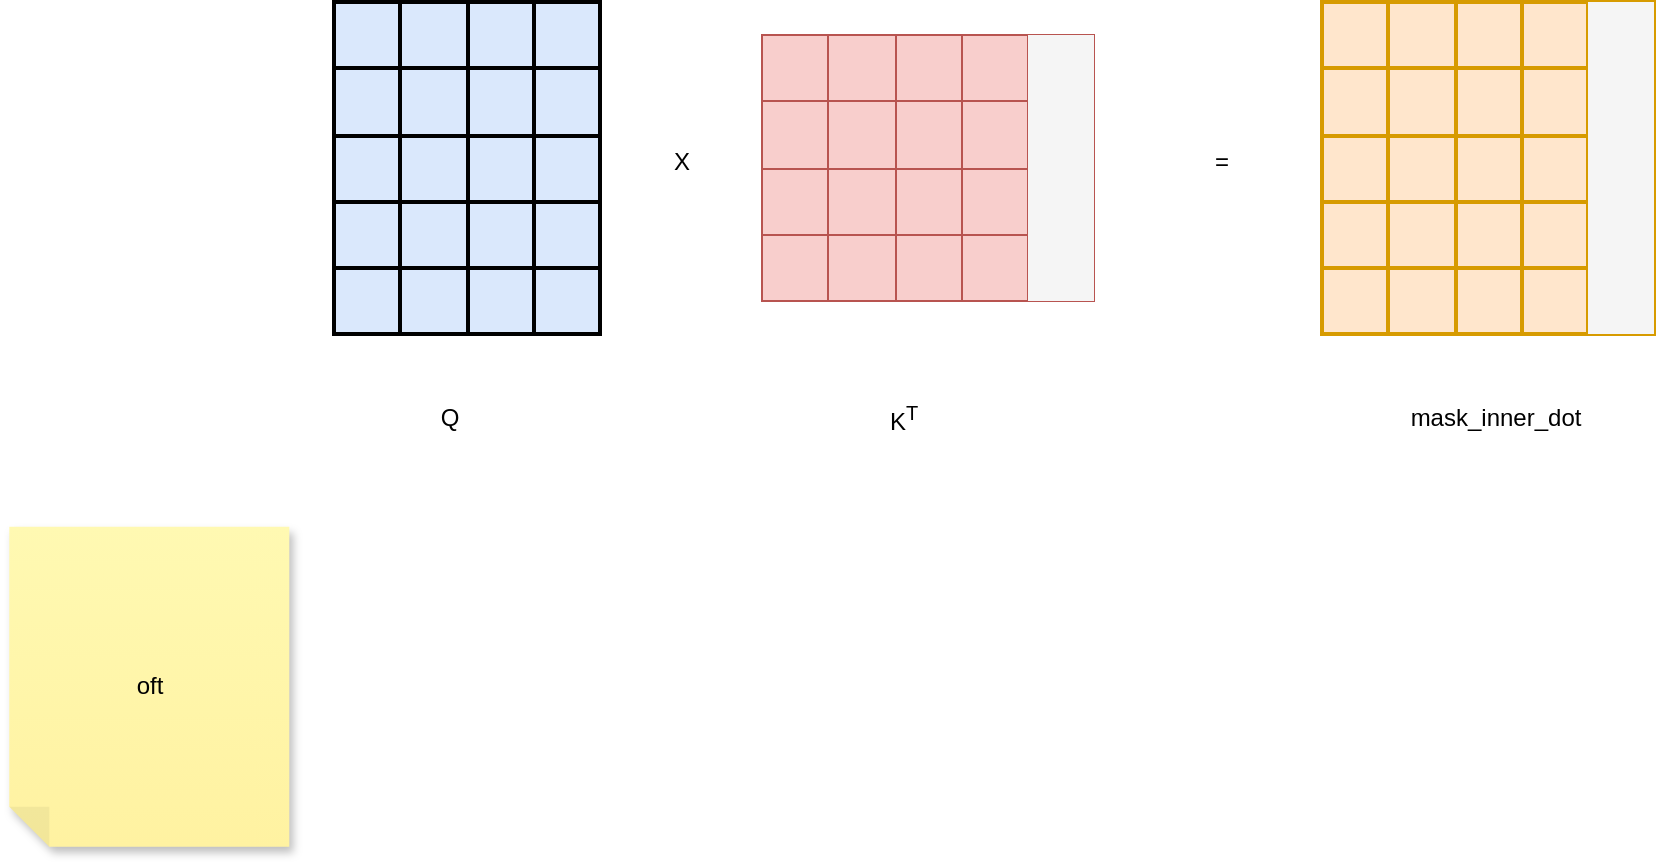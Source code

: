 <mxfile version="23.1.6" type="github">
  <diagram name="第 1 页" id="KMRZ_U3V0ZVzUCS_51-I">
    <mxGraphModel dx="2668" dy="982" grid="0" gridSize="10" guides="1" tooltips="1" connect="1" arrows="1" fold="1" page="1" pageScale="1" pageWidth="827" pageHeight="1169" math="0" shadow="0">
      <root>
        <mxCell id="0" />
        <mxCell id="1" parent="0" />
        <mxCell id="-1AFZvQ3plBPR8jZhCxo-1" value="" style="shape=table;startSize=0;container=1;collapsible=0;childLayout=tableLayout;fontSize=16;strokeWidth=2;fillColor=#dae8fc;strokeColor=#000000;" vertex="1" parent="1">
          <mxGeometry x="70" y="490" width="133" height="166" as="geometry" />
        </mxCell>
        <mxCell id="-1AFZvQ3plBPR8jZhCxo-2" value="" style="shape=tableRow;horizontal=0;startSize=0;swimlaneHead=0;swimlaneBody=0;strokeColor=inherit;top=0;left=0;bottom=0;right=0;collapsible=0;dropTarget=0;fillColor=none;points=[[0,0.5],[1,0.5]];portConstraint=eastwest;fontSize=16;" vertex="1" parent="-1AFZvQ3plBPR8jZhCxo-1">
          <mxGeometry width="133" height="33" as="geometry" />
        </mxCell>
        <mxCell id="-1AFZvQ3plBPR8jZhCxo-3" value="" style="shape=partialRectangle;html=1;whiteSpace=wrap;connectable=0;strokeColor=inherit;overflow=hidden;fillColor=none;top=0;left=0;bottom=0;right=0;pointerEvents=1;fontSize=16;" vertex="1" parent="-1AFZvQ3plBPR8jZhCxo-2">
          <mxGeometry width="33" height="33" as="geometry">
            <mxRectangle width="33" height="33" as="alternateBounds" />
          </mxGeometry>
        </mxCell>
        <mxCell id="-1AFZvQ3plBPR8jZhCxo-4" value="" style="shape=partialRectangle;html=1;whiteSpace=wrap;connectable=0;strokeColor=inherit;overflow=hidden;fillColor=none;top=0;left=0;bottom=0;right=0;pointerEvents=1;fontSize=16;" vertex="1" parent="-1AFZvQ3plBPR8jZhCxo-2">
          <mxGeometry x="33" width="34" height="33" as="geometry">
            <mxRectangle width="34" height="33" as="alternateBounds" />
          </mxGeometry>
        </mxCell>
        <mxCell id="-1AFZvQ3plBPR8jZhCxo-5" value="" style="shape=partialRectangle;html=1;whiteSpace=wrap;connectable=0;strokeColor=inherit;overflow=hidden;fillColor=none;top=0;left=0;bottom=0;right=0;pointerEvents=1;fontSize=16;" vertex="1" parent="-1AFZvQ3plBPR8jZhCxo-2">
          <mxGeometry x="67" width="33" height="33" as="geometry">
            <mxRectangle width="33" height="33" as="alternateBounds" />
          </mxGeometry>
        </mxCell>
        <mxCell id="-1AFZvQ3plBPR8jZhCxo-14" style="shape=partialRectangle;html=1;whiteSpace=wrap;connectable=0;strokeColor=inherit;overflow=hidden;fillColor=none;top=0;left=0;bottom=0;right=0;pointerEvents=1;fontSize=16;" vertex="1" parent="-1AFZvQ3plBPR8jZhCxo-2">
          <mxGeometry x="100" width="33" height="33" as="geometry">
            <mxRectangle width="33" height="33" as="alternateBounds" />
          </mxGeometry>
        </mxCell>
        <mxCell id="-1AFZvQ3plBPR8jZhCxo-6" value="" style="shape=tableRow;horizontal=0;startSize=0;swimlaneHead=0;swimlaneBody=0;strokeColor=inherit;top=0;left=0;bottom=0;right=0;collapsible=0;dropTarget=0;fillColor=none;points=[[0,0.5],[1,0.5]];portConstraint=eastwest;fontSize=16;" vertex="1" parent="-1AFZvQ3plBPR8jZhCxo-1">
          <mxGeometry y="33" width="133" height="34" as="geometry" />
        </mxCell>
        <mxCell id="-1AFZvQ3plBPR8jZhCxo-7" value="" style="shape=partialRectangle;html=1;whiteSpace=wrap;connectable=0;strokeColor=inherit;overflow=hidden;fillColor=none;top=0;left=0;bottom=0;right=0;pointerEvents=1;fontSize=16;" vertex="1" parent="-1AFZvQ3plBPR8jZhCxo-6">
          <mxGeometry width="33" height="34" as="geometry">
            <mxRectangle width="33" height="34" as="alternateBounds" />
          </mxGeometry>
        </mxCell>
        <mxCell id="-1AFZvQ3plBPR8jZhCxo-8" value="" style="shape=partialRectangle;html=1;whiteSpace=wrap;connectable=0;strokeColor=inherit;overflow=hidden;fillColor=none;top=0;left=0;bottom=0;right=0;pointerEvents=1;fontSize=16;" vertex="1" parent="-1AFZvQ3plBPR8jZhCxo-6">
          <mxGeometry x="33" width="34" height="34" as="geometry">
            <mxRectangle width="34" height="34" as="alternateBounds" />
          </mxGeometry>
        </mxCell>
        <mxCell id="-1AFZvQ3plBPR8jZhCxo-9" value="" style="shape=partialRectangle;html=1;whiteSpace=wrap;connectable=0;strokeColor=inherit;overflow=hidden;fillColor=none;top=0;left=0;bottom=0;right=0;pointerEvents=1;fontSize=16;" vertex="1" parent="-1AFZvQ3plBPR8jZhCxo-6">
          <mxGeometry x="67" width="33" height="34" as="geometry">
            <mxRectangle width="33" height="34" as="alternateBounds" />
          </mxGeometry>
        </mxCell>
        <mxCell id="-1AFZvQ3plBPR8jZhCxo-15" style="shape=partialRectangle;html=1;whiteSpace=wrap;connectable=0;strokeColor=inherit;overflow=hidden;fillColor=none;top=0;left=0;bottom=0;right=0;pointerEvents=1;fontSize=16;" vertex="1" parent="-1AFZvQ3plBPR8jZhCxo-6">
          <mxGeometry x="100" width="33" height="34" as="geometry">
            <mxRectangle width="33" height="34" as="alternateBounds" />
          </mxGeometry>
        </mxCell>
        <mxCell id="-1AFZvQ3plBPR8jZhCxo-10" value="" style="shape=tableRow;horizontal=0;startSize=0;swimlaneHead=0;swimlaneBody=0;strokeColor=inherit;top=0;left=0;bottom=0;right=0;collapsible=0;dropTarget=0;fillColor=none;points=[[0,0.5],[1,0.5]];portConstraint=eastwest;fontSize=16;" vertex="1" parent="-1AFZvQ3plBPR8jZhCxo-1">
          <mxGeometry y="67" width="133" height="33" as="geometry" />
        </mxCell>
        <mxCell id="-1AFZvQ3plBPR8jZhCxo-11" value="" style="shape=partialRectangle;html=1;whiteSpace=wrap;connectable=0;strokeColor=inherit;overflow=hidden;fillColor=none;top=0;left=0;bottom=0;right=0;pointerEvents=1;fontSize=16;" vertex="1" parent="-1AFZvQ3plBPR8jZhCxo-10">
          <mxGeometry width="33" height="33" as="geometry">
            <mxRectangle width="33" height="33" as="alternateBounds" />
          </mxGeometry>
        </mxCell>
        <mxCell id="-1AFZvQ3plBPR8jZhCxo-12" value="" style="shape=partialRectangle;html=1;whiteSpace=wrap;connectable=0;strokeColor=inherit;overflow=hidden;fillColor=none;top=0;left=0;bottom=0;right=0;pointerEvents=1;fontSize=16;" vertex="1" parent="-1AFZvQ3plBPR8jZhCxo-10">
          <mxGeometry x="33" width="34" height="33" as="geometry">
            <mxRectangle width="34" height="33" as="alternateBounds" />
          </mxGeometry>
        </mxCell>
        <mxCell id="-1AFZvQ3plBPR8jZhCxo-13" value="" style="shape=partialRectangle;html=1;whiteSpace=wrap;connectable=0;strokeColor=inherit;overflow=hidden;fillColor=none;top=0;left=0;bottom=0;right=0;pointerEvents=1;fontSize=16;" vertex="1" parent="-1AFZvQ3plBPR8jZhCxo-10">
          <mxGeometry x="67" width="33" height="33" as="geometry">
            <mxRectangle width="33" height="33" as="alternateBounds" />
          </mxGeometry>
        </mxCell>
        <mxCell id="-1AFZvQ3plBPR8jZhCxo-16" style="shape=partialRectangle;html=1;whiteSpace=wrap;connectable=0;strokeColor=inherit;overflow=hidden;fillColor=none;top=0;left=0;bottom=0;right=0;pointerEvents=1;fontSize=16;" vertex="1" parent="-1AFZvQ3plBPR8jZhCxo-10">
          <mxGeometry x="100" width="33" height="33" as="geometry">
            <mxRectangle width="33" height="33" as="alternateBounds" />
          </mxGeometry>
        </mxCell>
        <mxCell id="-1AFZvQ3plBPR8jZhCxo-17" style="shape=tableRow;horizontal=0;startSize=0;swimlaneHead=0;swimlaneBody=0;strokeColor=inherit;top=0;left=0;bottom=0;right=0;collapsible=0;dropTarget=0;fillColor=none;points=[[0,0.5],[1,0.5]];portConstraint=eastwest;fontSize=16;" vertex="1" parent="-1AFZvQ3plBPR8jZhCxo-1">
          <mxGeometry y="100" width="133" height="33" as="geometry" />
        </mxCell>
        <mxCell id="-1AFZvQ3plBPR8jZhCxo-18" style="shape=partialRectangle;html=1;whiteSpace=wrap;connectable=0;strokeColor=inherit;overflow=hidden;fillColor=none;top=0;left=0;bottom=0;right=0;pointerEvents=1;fontSize=16;" vertex="1" parent="-1AFZvQ3plBPR8jZhCxo-17">
          <mxGeometry width="33" height="33" as="geometry">
            <mxRectangle width="33" height="33" as="alternateBounds" />
          </mxGeometry>
        </mxCell>
        <mxCell id="-1AFZvQ3plBPR8jZhCxo-19" style="shape=partialRectangle;html=1;whiteSpace=wrap;connectable=0;strokeColor=inherit;overflow=hidden;fillColor=none;top=0;left=0;bottom=0;right=0;pointerEvents=1;fontSize=16;" vertex="1" parent="-1AFZvQ3plBPR8jZhCxo-17">
          <mxGeometry x="33" width="34" height="33" as="geometry">
            <mxRectangle width="34" height="33" as="alternateBounds" />
          </mxGeometry>
        </mxCell>
        <mxCell id="-1AFZvQ3plBPR8jZhCxo-20" style="shape=partialRectangle;html=1;whiteSpace=wrap;connectable=0;strokeColor=inherit;overflow=hidden;fillColor=none;top=0;left=0;bottom=0;right=0;pointerEvents=1;fontSize=16;" vertex="1" parent="-1AFZvQ3plBPR8jZhCxo-17">
          <mxGeometry x="67" width="33" height="33" as="geometry">
            <mxRectangle width="33" height="33" as="alternateBounds" />
          </mxGeometry>
        </mxCell>
        <mxCell id="-1AFZvQ3plBPR8jZhCxo-21" style="shape=partialRectangle;html=1;whiteSpace=wrap;connectable=0;strokeColor=inherit;overflow=hidden;fillColor=none;top=0;left=0;bottom=0;right=0;pointerEvents=1;fontSize=16;" vertex="1" parent="-1AFZvQ3plBPR8jZhCxo-17">
          <mxGeometry x="100" width="33" height="33" as="geometry">
            <mxRectangle width="33" height="33" as="alternateBounds" />
          </mxGeometry>
        </mxCell>
        <mxCell id="-1AFZvQ3plBPR8jZhCxo-98" style="shape=tableRow;horizontal=0;startSize=0;swimlaneHead=0;swimlaneBody=0;strokeColor=inherit;top=0;left=0;bottom=0;right=0;collapsible=0;dropTarget=0;fillColor=none;points=[[0,0.5],[1,0.5]];portConstraint=eastwest;fontSize=16;" vertex="1" parent="-1AFZvQ3plBPR8jZhCxo-1">
          <mxGeometry y="133" width="133" height="33" as="geometry" />
        </mxCell>
        <mxCell id="-1AFZvQ3plBPR8jZhCxo-99" style="shape=partialRectangle;html=1;whiteSpace=wrap;connectable=0;strokeColor=inherit;overflow=hidden;fillColor=none;top=0;left=0;bottom=0;right=0;pointerEvents=1;fontSize=16;" vertex="1" parent="-1AFZvQ3plBPR8jZhCxo-98">
          <mxGeometry width="33" height="33" as="geometry">
            <mxRectangle width="33" height="33" as="alternateBounds" />
          </mxGeometry>
        </mxCell>
        <mxCell id="-1AFZvQ3plBPR8jZhCxo-100" style="shape=partialRectangle;html=1;whiteSpace=wrap;connectable=0;strokeColor=inherit;overflow=hidden;fillColor=none;top=0;left=0;bottom=0;right=0;pointerEvents=1;fontSize=16;" vertex="1" parent="-1AFZvQ3plBPR8jZhCxo-98">
          <mxGeometry x="33" width="34" height="33" as="geometry">
            <mxRectangle width="34" height="33" as="alternateBounds" />
          </mxGeometry>
        </mxCell>
        <mxCell id="-1AFZvQ3plBPR8jZhCxo-101" style="shape=partialRectangle;html=1;whiteSpace=wrap;connectable=0;strokeColor=inherit;overflow=hidden;fillColor=none;top=0;left=0;bottom=0;right=0;pointerEvents=1;fontSize=16;" vertex="1" parent="-1AFZvQ3plBPR8jZhCxo-98">
          <mxGeometry x="67" width="33" height="33" as="geometry">
            <mxRectangle width="33" height="33" as="alternateBounds" />
          </mxGeometry>
        </mxCell>
        <mxCell id="-1AFZvQ3plBPR8jZhCxo-102" style="shape=partialRectangle;html=1;whiteSpace=wrap;connectable=0;strokeColor=inherit;overflow=hidden;fillColor=none;top=0;left=0;bottom=0;right=0;pointerEvents=1;fontSize=16;" vertex="1" parent="-1AFZvQ3plBPR8jZhCxo-98">
          <mxGeometry x="100" width="33" height="33" as="geometry">
            <mxRectangle width="33" height="33" as="alternateBounds" />
          </mxGeometry>
        </mxCell>
        <mxCell id="-1AFZvQ3plBPR8jZhCxo-27" value="" style="shape=table;startSize=0;container=1;collapsible=0;childLayout=tableLayout;fontSize=16;fillColor=#f8cecc;strokeColor=#b85450;" vertex="1" parent="1">
          <mxGeometry x="284" y="506.5" width="166" height="133" as="geometry" />
        </mxCell>
        <mxCell id="-1AFZvQ3plBPR8jZhCxo-28" value="" style="shape=tableRow;horizontal=0;startSize=0;swimlaneHead=0;swimlaneBody=0;strokeColor=inherit;top=0;left=0;bottom=0;right=0;collapsible=0;dropTarget=0;fillColor=none;points=[[0,0.5],[1,0.5]];portConstraint=eastwest;fontSize=16;" vertex="1" parent="-1AFZvQ3plBPR8jZhCxo-27">
          <mxGeometry width="166" height="33" as="geometry" />
        </mxCell>
        <mxCell id="-1AFZvQ3plBPR8jZhCxo-29" value="" style="shape=partialRectangle;html=1;whiteSpace=wrap;connectable=0;strokeColor=inherit;overflow=hidden;fillColor=none;top=0;left=0;bottom=0;right=0;pointerEvents=1;fontSize=16;" vertex="1" parent="-1AFZvQ3plBPR8jZhCxo-28">
          <mxGeometry width="33" height="33" as="geometry">
            <mxRectangle width="33" height="33" as="alternateBounds" />
          </mxGeometry>
        </mxCell>
        <mxCell id="-1AFZvQ3plBPR8jZhCxo-30" value="" style="shape=partialRectangle;html=1;whiteSpace=wrap;connectable=0;strokeColor=inherit;overflow=hidden;fillColor=none;top=0;left=0;bottom=0;right=0;pointerEvents=1;fontSize=16;" vertex="1" parent="-1AFZvQ3plBPR8jZhCxo-28">
          <mxGeometry x="33" width="34" height="33" as="geometry">
            <mxRectangle width="34" height="33" as="alternateBounds" />
          </mxGeometry>
        </mxCell>
        <mxCell id="-1AFZvQ3plBPR8jZhCxo-31" value="" style="shape=partialRectangle;html=1;whiteSpace=wrap;connectable=0;strokeColor=inherit;overflow=hidden;fillColor=none;top=0;left=0;bottom=0;right=0;pointerEvents=1;fontSize=16;" vertex="1" parent="-1AFZvQ3plBPR8jZhCxo-28">
          <mxGeometry x="67" width="33" height="33" as="geometry">
            <mxRectangle width="33" height="33" as="alternateBounds" />
          </mxGeometry>
        </mxCell>
        <mxCell id="-1AFZvQ3plBPR8jZhCxo-44" style="shape=partialRectangle;html=1;whiteSpace=wrap;connectable=0;strokeColor=inherit;overflow=hidden;fillColor=none;top=0;left=0;bottom=0;right=0;pointerEvents=1;fontSize=16;" vertex="1" parent="-1AFZvQ3plBPR8jZhCxo-28">
          <mxGeometry x="100" width="33" height="33" as="geometry">
            <mxRectangle width="33" height="33" as="alternateBounds" />
          </mxGeometry>
        </mxCell>
        <mxCell id="-1AFZvQ3plBPR8jZhCxo-48" style="shape=partialRectangle;html=1;whiteSpace=wrap;connectable=0;strokeColor=#666666;overflow=hidden;fillColor=#f5f5f5;top=0;left=0;bottom=0;right=0;pointerEvents=1;fontSize=16;fontColor=#333333;" vertex="1" parent="-1AFZvQ3plBPR8jZhCxo-28">
          <mxGeometry x="133" width="33" height="33" as="geometry">
            <mxRectangle width="33" height="33" as="alternateBounds" />
          </mxGeometry>
        </mxCell>
        <mxCell id="-1AFZvQ3plBPR8jZhCxo-32" value="" style="shape=tableRow;horizontal=0;startSize=0;swimlaneHead=0;swimlaneBody=0;strokeColor=inherit;top=0;left=0;bottom=0;right=0;collapsible=0;dropTarget=0;fillColor=none;points=[[0,0.5],[1,0.5]];portConstraint=eastwest;fontSize=16;" vertex="1" parent="-1AFZvQ3plBPR8jZhCxo-27">
          <mxGeometry y="33" width="166" height="34" as="geometry" />
        </mxCell>
        <mxCell id="-1AFZvQ3plBPR8jZhCxo-33" value="" style="shape=partialRectangle;html=1;whiteSpace=wrap;connectable=0;strokeColor=inherit;overflow=hidden;fillColor=none;top=0;left=0;bottom=0;right=0;pointerEvents=1;fontSize=16;" vertex="1" parent="-1AFZvQ3plBPR8jZhCxo-32">
          <mxGeometry width="33" height="34" as="geometry">
            <mxRectangle width="33" height="34" as="alternateBounds" />
          </mxGeometry>
        </mxCell>
        <mxCell id="-1AFZvQ3plBPR8jZhCxo-34" value="" style="shape=partialRectangle;html=1;whiteSpace=wrap;connectable=0;strokeColor=inherit;overflow=hidden;fillColor=none;top=0;left=0;bottom=0;right=0;pointerEvents=1;fontSize=16;" vertex="1" parent="-1AFZvQ3plBPR8jZhCxo-32">
          <mxGeometry x="33" width="34" height="34" as="geometry">
            <mxRectangle width="34" height="34" as="alternateBounds" />
          </mxGeometry>
        </mxCell>
        <mxCell id="-1AFZvQ3plBPR8jZhCxo-35" value="" style="shape=partialRectangle;html=1;whiteSpace=wrap;connectable=0;strokeColor=inherit;overflow=hidden;fillColor=none;top=0;left=0;bottom=0;right=0;pointerEvents=1;fontSize=16;" vertex="1" parent="-1AFZvQ3plBPR8jZhCxo-32">
          <mxGeometry x="67" width="33" height="34" as="geometry">
            <mxRectangle width="33" height="34" as="alternateBounds" />
          </mxGeometry>
        </mxCell>
        <mxCell id="-1AFZvQ3plBPR8jZhCxo-45" style="shape=partialRectangle;html=1;whiteSpace=wrap;connectable=0;strokeColor=inherit;overflow=hidden;fillColor=none;top=0;left=0;bottom=0;right=0;pointerEvents=1;fontSize=16;" vertex="1" parent="-1AFZvQ3plBPR8jZhCxo-32">
          <mxGeometry x="100" width="33" height="34" as="geometry">
            <mxRectangle width="33" height="34" as="alternateBounds" />
          </mxGeometry>
        </mxCell>
        <mxCell id="-1AFZvQ3plBPR8jZhCxo-49" style="shape=partialRectangle;html=1;whiteSpace=wrap;connectable=0;strokeColor=#666666;overflow=hidden;fillColor=#f5f5f5;top=0;left=0;bottom=0;right=0;pointerEvents=1;fontSize=16;fontColor=#333333;" vertex="1" parent="-1AFZvQ3plBPR8jZhCxo-32">
          <mxGeometry x="133" width="33" height="34" as="geometry">
            <mxRectangle width="33" height="34" as="alternateBounds" />
          </mxGeometry>
        </mxCell>
        <mxCell id="-1AFZvQ3plBPR8jZhCxo-36" value="" style="shape=tableRow;horizontal=0;startSize=0;swimlaneHead=0;swimlaneBody=0;strokeColor=inherit;top=0;left=0;bottom=0;right=0;collapsible=0;dropTarget=0;fillColor=none;points=[[0,0.5],[1,0.5]];portConstraint=eastwest;fontSize=16;" vertex="1" parent="-1AFZvQ3plBPR8jZhCxo-27">
          <mxGeometry y="67" width="166" height="33" as="geometry" />
        </mxCell>
        <mxCell id="-1AFZvQ3plBPR8jZhCxo-37" value="" style="shape=partialRectangle;html=1;whiteSpace=wrap;connectable=0;strokeColor=inherit;overflow=hidden;fillColor=none;top=0;left=0;bottom=0;right=0;pointerEvents=1;fontSize=16;" vertex="1" parent="-1AFZvQ3plBPR8jZhCxo-36">
          <mxGeometry width="33" height="33" as="geometry">
            <mxRectangle width="33" height="33" as="alternateBounds" />
          </mxGeometry>
        </mxCell>
        <mxCell id="-1AFZvQ3plBPR8jZhCxo-38" value="" style="shape=partialRectangle;html=1;whiteSpace=wrap;connectable=0;strokeColor=inherit;overflow=hidden;fillColor=none;top=0;left=0;bottom=0;right=0;pointerEvents=1;fontSize=16;" vertex="1" parent="-1AFZvQ3plBPR8jZhCxo-36">
          <mxGeometry x="33" width="34" height="33" as="geometry">
            <mxRectangle width="34" height="33" as="alternateBounds" />
          </mxGeometry>
        </mxCell>
        <mxCell id="-1AFZvQ3plBPR8jZhCxo-39" value="" style="shape=partialRectangle;html=1;whiteSpace=wrap;connectable=0;strokeColor=inherit;overflow=hidden;fillColor=none;top=0;left=0;bottom=0;right=0;pointerEvents=1;fontSize=16;" vertex="1" parent="-1AFZvQ3plBPR8jZhCxo-36">
          <mxGeometry x="67" width="33" height="33" as="geometry">
            <mxRectangle width="33" height="33" as="alternateBounds" />
          </mxGeometry>
        </mxCell>
        <mxCell id="-1AFZvQ3plBPR8jZhCxo-46" style="shape=partialRectangle;html=1;whiteSpace=wrap;connectable=0;strokeColor=inherit;overflow=hidden;fillColor=none;top=0;left=0;bottom=0;right=0;pointerEvents=1;fontSize=16;" vertex="1" parent="-1AFZvQ3plBPR8jZhCxo-36">
          <mxGeometry x="100" width="33" height="33" as="geometry">
            <mxRectangle width="33" height="33" as="alternateBounds" />
          </mxGeometry>
        </mxCell>
        <mxCell id="-1AFZvQ3plBPR8jZhCxo-50" style="shape=partialRectangle;html=1;whiteSpace=wrap;connectable=0;strokeColor=#666666;overflow=hidden;fillColor=#f5f5f5;top=0;left=0;bottom=0;right=0;pointerEvents=1;fontSize=16;fontColor=#333333;" vertex="1" parent="-1AFZvQ3plBPR8jZhCxo-36">
          <mxGeometry x="133" width="33" height="33" as="geometry">
            <mxRectangle width="33" height="33" as="alternateBounds" />
          </mxGeometry>
        </mxCell>
        <mxCell id="-1AFZvQ3plBPR8jZhCxo-40" style="shape=tableRow;horizontal=0;startSize=0;swimlaneHead=0;swimlaneBody=0;strokeColor=inherit;top=0;left=0;bottom=0;right=0;collapsible=0;dropTarget=0;fillColor=none;points=[[0,0.5],[1,0.5]];portConstraint=eastwest;fontSize=16;" vertex="1" parent="-1AFZvQ3plBPR8jZhCxo-27">
          <mxGeometry y="100" width="166" height="33" as="geometry" />
        </mxCell>
        <mxCell id="-1AFZvQ3plBPR8jZhCxo-41" style="shape=partialRectangle;html=1;whiteSpace=wrap;connectable=0;strokeColor=inherit;overflow=hidden;fillColor=none;top=0;left=0;bottom=0;right=0;pointerEvents=1;fontSize=16;" vertex="1" parent="-1AFZvQ3plBPR8jZhCxo-40">
          <mxGeometry width="33" height="33" as="geometry">
            <mxRectangle width="33" height="33" as="alternateBounds" />
          </mxGeometry>
        </mxCell>
        <mxCell id="-1AFZvQ3plBPR8jZhCxo-42" style="shape=partialRectangle;html=1;whiteSpace=wrap;connectable=0;strokeColor=inherit;overflow=hidden;fillColor=none;top=0;left=0;bottom=0;right=0;pointerEvents=1;fontSize=16;" vertex="1" parent="-1AFZvQ3plBPR8jZhCxo-40">
          <mxGeometry x="33" width="34" height="33" as="geometry">
            <mxRectangle width="34" height="33" as="alternateBounds" />
          </mxGeometry>
        </mxCell>
        <mxCell id="-1AFZvQ3plBPR8jZhCxo-43" style="shape=partialRectangle;html=1;whiteSpace=wrap;connectable=0;strokeColor=inherit;overflow=hidden;fillColor=none;top=0;left=0;bottom=0;right=0;pointerEvents=1;fontSize=16;" vertex="1" parent="-1AFZvQ3plBPR8jZhCxo-40">
          <mxGeometry x="67" width="33" height="33" as="geometry">
            <mxRectangle width="33" height="33" as="alternateBounds" />
          </mxGeometry>
        </mxCell>
        <mxCell id="-1AFZvQ3plBPR8jZhCxo-47" style="shape=partialRectangle;html=1;whiteSpace=wrap;connectable=0;strokeColor=inherit;overflow=hidden;fillColor=none;top=0;left=0;bottom=0;right=0;pointerEvents=1;fontSize=16;" vertex="1" parent="-1AFZvQ3plBPR8jZhCxo-40">
          <mxGeometry x="100" width="33" height="33" as="geometry">
            <mxRectangle width="33" height="33" as="alternateBounds" />
          </mxGeometry>
        </mxCell>
        <mxCell id="-1AFZvQ3plBPR8jZhCxo-51" style="shape=partialRectangle;html=1;whiteSpace=wrap;connectable=0;strokeColor=#666666;overflow=hidden;fillColor=#f5f5f5;top=0;left=0;bottom=0;right=0;pointerEvents=1;fontSize=16;fontColor=#333333;" vertex="1" parent="-1AFZvQ3plBPR8jZhCxo-40">
          <mxGeometry x="133" width="33" height="33" as="geometry">
            <mxRectangle width="33" height="33" as="alternateBounds" />
          </mxGeometry>
        </mxCell>
        <mxCell id="-1AFZvQ3plBPR8jZhCxo-65" value="" style="shape=table;startSize=0;container=1;collapsible=0;childLayout=tableLayout;fontSize=16;strokeWidth=2;fillColor=#ffe6cc;strokeColor=#d79b00;" vertex="1" parent="1">
          <mxGeometry x="564" y="490" width="166" height="166" as="geometry" />
        </mxCell>
        <mxCell id="-1AFZvQ3plBPR8jZhCxo-66" value="" style="shape=tableRow;horizontal=0;startSize=0;swimlaneHead=0;swimlaneBody=0;strokeColor=inherit;top=0;left=0;bottom=0;right=0;collapsible=0;dropTarget=0;fillColor=none;points=[[0,0.5],[1,0.5]];portConstraint=eastwest;fontSize=16;" vertex="1" parent="-1AFZvQ3plBPR8jZhCxo-65">
          <mxGeometry width="166" height="33" as="geometry" />
        </mxCell>
        <mxCell id="-1AFZvQ3plBPR8jZhCxo-67" value="" style="shape=partialRectangle;html=1;whiteSpace=wrap;connectable=0;strokeColor=inherit;overflow=hidden;fillColor=none;top=0;left=0;bottom=0;right=0;pointerEvents=1;fontSize=16;" vertex="1" parent="-1AFZvQ3plBPR8jZhCxo-66">
          <mxGeometry width="33" height="33" as="geometry">
            <mxRectangle width="33" height="33" as="alternateBounds" />
          </mxGeometry>
        </mxCell>
        <mxCell id="-1AFZvQ3plBPR8jZhCxo-68" value="" style="shape=partialRectangle;html=1;whiteSpace=wrap;connectable=0;strokeColor=inherit;overflow=hidden;fillColor=none;top=0;left=0;bottom=0;right=0;pointerEvents=1;fontSize=16;" vertex="1" parent="-1AFZvQ3plBPR8jZhCxo-66">
          <mxGeometry x="33" width="34" height="33" as="geometry">
            <mxRectangle width="34" height="33" as="alternateBounds" />
          </mxGeometry>
        </mxCell>
        <mxCell id="-1AFZvQ3plBPR8jZhCxo-69" value="" style="shape=partialRectangle;html=1;whiteSpace=wrap;connectable=0;strokeColor=inherit;overflow=hidden;fillColor=none;top=0;left=0;bottom=0;right=0;pointerEvents=1;fontSize=16;" vertex="1" parent="-1AFZvQ3plBPR8jZhCxo-66">
          <mxGeometry x="67" width="33" height="33" as="geometry">
            <mxRectangle width="33" height="33" as="alternateBounds" />
          </mxGeometry>
        </mxCell>
        <mxCell id="-1AFZvQ3plBPR8jZhCxo-91" style="shape=partialRectangle;html=1;whiteSpace=wrap;connectable=0;strokeColor=inherit;overflow=hidden;fillColor=none;top=0;left=0;bottom=0;right=0;pointerEvents=1;fontSize=16;" vertex="1" parent="-1AFZvQ3plBPR8jZhCxo-66">
          <mxGeometry x="100" width="33" height="33" as="geometry">
            <mxRectangle width="33" height="33" as="alternateBounds" />
          </mxGeometry>
        </mxCell>
        <mxCell id="-1AFZvQ3plBPR8jZhCxo-70" style="shape=partialRectangle;html=1;whiteSpace=wrap;connectable=0;strokeColor=#666666;overflow=hidden;fillColor=#f5f5f5;top=0;left=0;bottom=0;right=0;pointerEvents=1;fontSize=16;fontColor=#333333;" vertex="1" parent="-1AFZvQ3plBPR8jZhCxo-66">
          <mxGeometry x="133" width="33" height="33" as="geometry">
            <mxRectangle width="33" height="33" as="alternateBounds" />
          </mxGeometry>
        </mxCell>
        <mxCell id="-1AFZvQ3plBPR8jZhCxo-71" value="" style="shape=tableRow;horizontal=0;startSize=0;swimlaneHead=0;swimlaneBody=0;strokeColor=inherit;top=0;left=0;bottom=0;right=0;collapsible=0;dropTarget=0;fillColor=none;points=[[0,0.5],[1,0.5]];portConstraint=eastwest;fontSize=16;" vertex="1" parent="-1AFZvQ3plBPR8jZhCxo-65">
          <mxGeometry y="33" width="166" height="34" as="geometry" />
        </mxCell>
        <mxCell id="-1AFZvQ3plBPR8jZhCxo-72" value="" style="shape=partialRectangle;html=1;whiteSpace=wrap;connectable=0;strokeColor=inherit;overflow=hidden;fillColor=none;top=0;left=0;bottom=0;right=0;pointerEvents=1;fontSize=16;" vertex="1" parent="-1AFZvQ3plBPR8jZhCxo-71">
          <mxGeometry width="33" height="34" as="geometry">
            <mxRectangle width="33" height="34" as="alternateBounds" />
          </mxGeometry>
        </mxCell>
        <mxCell id="-1AFZvQ3plBPR8jZhCxo-73" value="" style="shape=partialRectangle;html=1;whiteSpace=wrap;connectable=0;strokeColor=inherit;overflow=hidden;fillColor=none;top=0;left=0;bottom=0;right=0;pointerEvents=1;fontSize=16;" vertex="1" parent="-1AFZvQ3plBPR8jZhCxo-71">
          <mxGeometry x="33" width="34" height="34" as="geometry">
            <mxRectangle width="34" height="34" as="alternateBounds" />
          </mxGeometry>
        </mxCell>
        <mxCell id="-1AFZvQ3plBPR8jZhCxo-74" value="" style="shape=partialRectangle;html=1;whiteSpace=wrap;connectable=0;strokeColor=inherit;overflow=hidden;fillColor=none;top=0;left=0;bottom=0;right=0;pointerEvents=1;fontSize=16;" vertex="1" parent="-1AFZvQ3plBPR8jZhCxo-71">
          <mxGeometry x="67" width="33" height="34" as="geometry">
            <mxRectangle width="33" height="34" as="alternateBounds" />
          </mxGeometry>
        </mxCell>
        <mxCell id="-1AFZvQ3plBPR8jZhCxo-92" style="shape=partialRectangle;html=1;whiteSpace=wrap;connectable=0;strokeColor=inherit;overflow=hidden;fillColor=none;top=0;left=0;bottom=0;right=0;pointerEvents=1;fontSize=16;" vertex="1" parent="-1AFZvQ3plBPR8jZhCxo-71">
          <mxGeometry x="100" width="33" height="34" as="geometry">
            <mxRectangle width="33" height="34" as="alternateBounds" />
          </mxGeometry>
        </mxCell>
        <mxCell id="-1AFZvQ3plBPR8jZhCxo-75" style="shape=partialRectangle;html=1;whiteSpace=wrap;connectable=0;strokeColor=#666666;overflow=hidden;fillColor=#f5f5f5;top=0;left=0;bottom=0;right=0;pointerEvents=1;fontSize=16;fontColor=#333333;" vertex="1" parent="-1AFZvQ3plBPR8jZhCxo-71">
          <mxGeometry x="133" width="33" height="34" as="geometry">
            <mxRectangle width="33" height="34" as="alternateBounds" />
          </mxGeometry>
        </mxCell>
        <mxCell id="-1AFZvQ3plBPR8jZhCxo-76" value="" style="shape=tableRow;horizontal=0;startSize=0;swimlaneHead=0;swimlaneBody=0;strokeColor=inherit;top=0;left=0;bottom=0;right=0;collapsible=0;dropTarget=0;fillColor=none;points=[[0,0.5],[1,0.5]];portConstraint=eastwest;fontSize=16;" vertex="1" parent="-1AFZvQ3plBPR8jZhCxo-65">
          <mxGeometry y="67" width="166" height="33" as="geometry" />
        </mxCell>
        <mxCell id="-1AFZvQ3plBPR8jZhCxo-77" value="" style="shape=partialRectangle;html=1;whiteSpace=wrap;connectable=0;strokeColor=inherit;overflow=hidden;fillColor=none;top=0;left=0;bottom=0;right=0;pointerEvents=1;fontSize=16;" vertex="1" parent="-1AFZvQ3plBPR8jZhCxo-76">
          <mxGeometry width="33" height="33" as="geometry">
            <mxRectangle width="33" height="33" as="alternateBounds" />
          </mxGeometry>
        </mxCell>
        <mxCell id="-1AFZvQ3plBPR8jZhCxo-78" value="" style="shape=partialRectangle;html=1;whiteSpace=wrap;connectable=0;strokeColor=inherit;overflow=hidden;fillColor=none;top=0;left=0;bottom=0;right=0;pointerEvents=1;fontSize=16;" vertex="1" parent="-1AFZvQ3plBPR8jZhCxo-76">
          <mxGeometry x="33" width="34" height="33" as="geometry">
            <mxRectangle width="34" height="33" as="alternateBounds" />
          </mxGeometry>
        </mxCell>
        <mxCell id="-1AFZvQ3plBPR8jZhCxo-79" value="" style="shape=partialRectangle;html=1;whiteSpace=wrap;connectable=0;strokeColor=inherit;overflow=hidden;fillColor=none;top=0;left=0;bottom=0;right=0;pointerEvents=1;fontSize=16;" vertex="1" parent="-1AFZvQ3plBPR8jZhCxo-76">
          <mxGeometry x="67" width="33" height="33" as="geometry">
            <mxRectangle width="33" height="33" as="alternateBounds" />
          </mxGeometry>
        </mxCell>
        <mxCell id="-1AFZvQ3plBPR8jZhCxo-93" style="shape=partialRectangle;html=1;whiteSpace=wrap;connectable=0;strokeColor=inherit;overflow=hidden;fillColor=none;top=0;left=0;bottom=0;right=0;pointerEvents=1;fontSize=16;" vertex="1" parent="-1AFZvQ3plBPR8jZhCxo-76">
          <mxGeometry x="100" width="33" height="33" as="geometry">
            <mxRectangle width="33" height="33" as="alternateBounds" />
          </mxGeometry>
        </mxCell>
        <mxCell id="-1AFZvQ3plBPR8jZhCxo-80" style="shape=partialRectangle;html=1;whiteSpace=wrap;connectable=0;strokeColor=#666666;overflow=hidden;fillColor=#f5f5f5;top=0;left=0;bottom=0;right=0;pointerEvents=1;fontSize=16;fontColor=#333333;" vertex="1" parent="-1AFZvQ3plBPR8jZhCxo-76">
          <mxGeometry x="133" width="33" height="33" as="geometry">
            <mxRectangle width="33" height="33" as="alternateBounds" />
          </mxGeometry>
        </mxCell>
        <mxCell id="-1AFZvQ3plBPR8jZhCxo-81" style="shape=tableRow;horizontal=0;startSize=0;swimlaneHead=0;swimlaneBody=0;strokeColor=inherit;top=0;left=0;bottom=0;right=0;collapsible=0;dropTarget=0;fillColor=none;points=[[0,0.5],[1,0.5]];portConstraint=eastwest;fontSize=16;" vertex="1" parent="-1AFZvQ3plBPR8jZhCxo-65">
          <mxGeometry y="100" width="166" height="33" as="geometry" />
        </mxCell>
        <mxCell id="-1AFZvQ3plBPR8jZhCxo-82" style="shape=partialRectangle;html=1;whiteSpace=wrap;connectable=0;strokeColor=inherit;overflow=hidden;fillColor=none;top=0;left=0;bottom=0;right=0;pointerEvents=1;fontSize=16;" vertex="1" parent="-1AFZvQ3plBPR8jZhCxo-81">
          <mxGeometry width="33" height="33" as="geometry">
            <mxRectangle width="33" height="33" as="alternateBounds" />
          </mxGeometry>
        </mxCell>
        <mxCell id="-1AFZvQ3plBPR8jZhCxo-83" style="shape=partialRectangle;html=1;whiteSpace=wrap;connectable=0;strokeColor=inherit;overflow=hidden;fillColor=none;top=0;left=0;bottom=0;right=0;pointerEvents=1;fontSize=16;" vertex="1" parent="-1AFZvQ3plBPR8jZhCxo-81">
          <mxGeometry x="33" width="34" height="33" as="geometry">
            <mxRectangle width="34" height="33" as="alternateBounds" />
          </mxGeometry>
        </mxCell>
        <mxCell id="-1AFZvQ3plBPR8jZhCxo-84" style="shape=partialRectangle;html=1;whiteSpace=wrap;connectable=0;strokeColor=inherit;overflow=hidden;fillColor=none;top=0;left=0;bottom=0;right=0;pointerEvents=1;fontSize=16;" vertex="1" parent="-1AFZvQ3plBPR8jZhCxo-81">
          <mxGeometry x="67" width="33" height="33" as="geometry">
            <mxRectangle width="33" height="33" as="alternateBounds" />
          </mxGeometry>
        </mxCell>
        <mxCell id="-1AFZvQ3plBPR8jZhCxo-94" style="shape=partialRectangle;html=1;whiteSpace=wrap;connectable=0;strokeColor=inherit;overflow=hidden;fillColor=none;top=0;left=0;bottom=0;right=0;pointerEvents=1;fontSize=16;" vertex="1" parent="-1AFZvQ3plBPR8jZhCxo-81">
          <mxGeometry x="100" width="33" height="33" as="geometry">
            <mxRectangle width="33" height="33" as="alternateBounds" />
          </mxGeometry>
        </mxCell>
        <mxCell id="-1AFZvQ3plBPR8jZhCxo-85" style="shape=partialRectangle;html=1;whiteSpace=wrap;connectable=0;strokeColor=#666666;overflow=hidden;fillColor=#f5f5f5;top=0;left=0;bottom=0;right=0;pointerEvents=1;fontSize=16;fontColor=#333333;" vertex="1" parent="-1AFZvQ3plBPR8jZhCxo-81">
          <mxGeometry x="133" width="33" height="33" as="geometry">
            <mxRectangle width="33" height="33" as="alternateBounds" />
          </mxGeometry>
        </mxCell>
        <mxCell id="-1AFZvQ3plBPR8jZhCxo-103" style="shape=tableRow;horizontal=0;startSize=0;swimlaneHead=0;swimlaneBody=0;strokeColor=inherit;top=0;left=0;bottom=0;right=0;collapsible=0;dropTarget=0;fillColor=none;points=[[0,0.5],[1,0.5]];portConstraint=eastwest;fontSize=16;" vertex="1" parent="-1AFZvQ3plBPR8jZhCxo-65">
          <mxGeometry y="133" width="166" height="33" as="geometry" />
        </mxCell>
        <mxCell id="-1AFZvQ3plBPR8jZhCxo-104" style="shape=partialRectangle;html=1;whiteSpace=wrap;connectable=0;strokeColor=inherit;overflow=hidden;fillColor=none;top=0;left=0;bottom=0;right=0;pointerEvents=1;fontSize=16;" vertex="1" parent="-1AFZvQ3plBPR8jZhCxo-103">
          <mxGeometry width="33" height="33" as="geometry">
            <mxRectangle width="33" height="33" as="alternateBounds" />
          </mxGeometry>
        </mxCell>
        <mxCell id="-1AFZvQ3plBPR8jZhCxo-105" style="shape=partialRectangle;html=1;whiteSpace=wrap;connectable=0;strokeColor=inherit;overflow=hidden;fillColor=none;top=0;left=0;bottom=0;right=0;pointerEvents=1;fontSize=16;" vertex="1" parent="-1AFZvQ3plBPR8jZhCxo-103">
          <mxGeometry x="33" width="34" height="33" as="geometry">
            <mxRectangle width="34" height="33" as="alternateBounds" />
          </mxGeometry>
        </mxCell>
        <mxCell id="-1AFZvQ3plBPR8jZhCxo-106" style="shape=partialRectangle;html=1;whiteSpace=wrap;connectable=0;strokeColor=inherit;overflow=hidden;fillColor=none;top=0;left=0;bottom=0;right=0;pointerEvents=1;fontSize=16;" vertex="1" parent="-1AFZvQ3plBPR8jZhCxo-103">
          <mxGeometry x="67" width="33" height="33" as="geometry">
            <mxRectangle width="33" height="33" as="alternateBounds" />
          </mxGeometry>
        </mxCell>
        <mxCell id="-1AFZvQ3plBPR8jZhCxo-107" style="shape=partialRectangle;html=1;whiteSpace=wrap;connectable=0;strokeColor=inherit;overflow=hidden;fillColor=none;top=0;left=0;bottom=0;right=0;pointerEvents=1;fontSize=16;" vertex="1" parent="-1AFZvQ3plBPR8jZhCxo-103">
          <mxGeometry x="100" width="33" height="33" as="geometry">
            <mxRectangle width="33" height="33" as="alternateBounds" />
          </mxGeometry>
        </mxCell>
        <mxCell id="-1AFZvQ3plBPR8jZhCxo-108" style="shape=partialRectangle;html=1;whiteSpace=wrap;connectable=0;strokeColor=#666666;overflow=hidden;fillColor=#f5f5f5;top=0;left=0;bottom=0;right=0;pointerEvents=1;fontSize=16;fontColor=#333333;" vertex="1" parent="-1AFZvQ3plBPR8jZhCxo-103">
          <mxGeometry x="133" width="33" height="33" as="geometry">
            <mxRectangle width="33" height="33" as="alternateBounds" />
          </mxGeometry>
        </mxCell>
        <mxCell id="-1AFZvQ3plBPR8jZhCxo-96" value="X" style="text;html=1;align=center;verticalAlign=middle;whiteSpace=wrap;rounded=0;" vertex="1" parent="1">
          <mxGeometry x="214" y="555" width="60" height="30" as="geometry" />
        </mxCell>
        <mxCell id="-1AFZvQ3plBPR8jZhCxo-97" value="=" style="text;html=1;align=center;verticalAlign=middle;whiteSpace=wrap;rounded=0;" vertex="1" parent="1">
          <mxGeometry x="484" y="555" width="60" height="30" as="geometry" />
        </mxCell>
        <mxCell id="-1AFZvQ3plBPR8jZhCxo-109" value="Q" style="text;html=1;align=center;verticalAlign=middle;whiteSpace=wrap;rounded=0;" vertex="1" parent="1">
          <mxGeometry x="98" y="683" width="60" height="30" as="geometry" />
        </mxCell>
        <mxCell id="-1AFZvQ3plBPR8jZhCxo-110" value="K&lt;sup&gt;T&lt;/sup&gt;" style="text;html=1;align=center;verticalAlign=middle;whiteSpace=wrap;rounded=0;" vertex="1" parent="1">
          <mxGeometry x="325" y="683" width="60" height="30" as="geometry" />
        </mxCell>
        <mxCell id="-1AFZvQ3plBPR8jZhCxo-111" value="mask_inner_dot" style="text;html=1;align=center;verticalAlign=middle;whiteSpace=wrap;rounded=0;" vertex="1" parent="1">
          <mxGeometry x="621" y="683" width="60" height="30" as="geometry" />
        </mxCell>
        <mxCell id="-1AFZvQ3plBPR8jZhCxo-112" value="oft" style="shape=note;whiteSpace=wrap;html=1;backgroundOutline=1;fontColor=#000000;darkOpacity=0.05;fillColor=#FFF9B2;strokeColor=none;fillStyle=solid;direction=west;gradientDirection=north;gradientColor=#FFF2A1;shadow=1;size=20;pointerEvents=1;" vertex="1" parent="1">
          <mxGeometry x="-92.352" y="752.366" width="140" height="160" as="geometry" />
        </mxCell>
      </root>
    </mxGraphModel>
  </diagram>
</mxfile>
